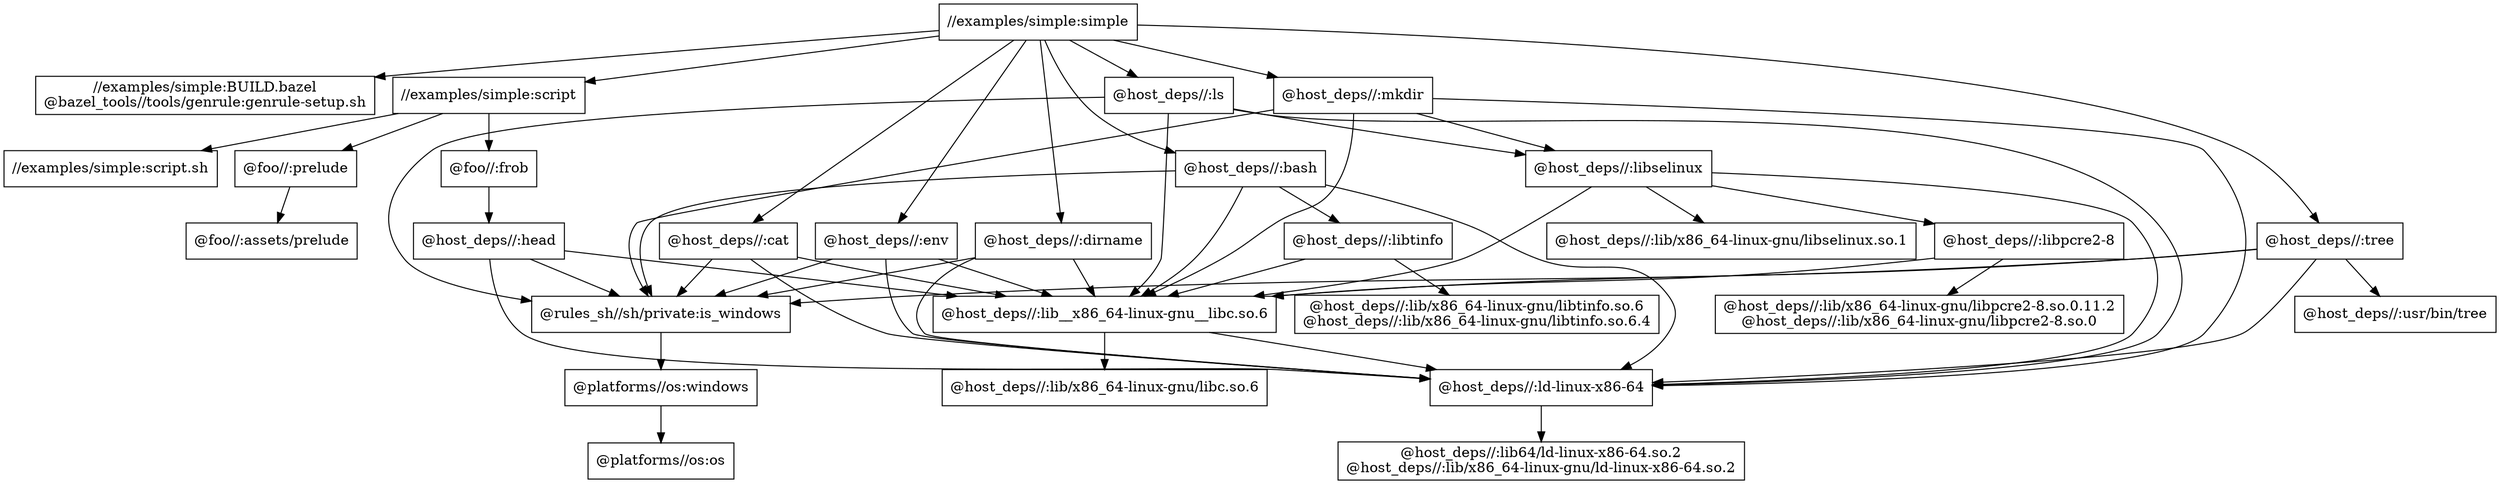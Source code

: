 digraph mygraph {
  node [shape=box];
  "//examples/simple:simple"
  "//examples/simple:simple" -> "//examples/simple:BUILD.bazel\n@bazel_tools//tools/genrule:genrule-setup.sh"
  "//examples/simple:simple" -> "//examples/simple:script"
  "//examples/simple:simple" -> "@host_deps//:bash"
  "//examples/simple:simple" -> "@host_deps//:env"
  "//examples/simple:simple" -> "@host_deps//:dirname"
  "//examples/simple:simple" -> "@host_deps//:mkdir"
  "//examples/simple:simple" -> "@host_deps//:cat"
  "//examples/simple:simple" -> "@host_deps//:ls"
  "//examples/simple:simple" -> "@host_deps//:tree"
  "@host_deps//:bash"
//   "@host_deps//:bash" -> "@host_deps//:bin/bash"
  "@host_deps//:bash" -> "@host_deps//:libtinfo"
  "@host_deps//:bash" -> "@host_deps//:lib__x86_64-linux-gnu__libc.so.6"
  "@host_deps//:bash" -> "@host_deps//:ld-linux-x86-64"
  "@host_deps//:bash" -> "@rules_sh//sh/private:is_windows"
//   "@host_deps//:bin/bash"
  "//examples/simple:script"
  "//examples/simple:script" -> "//examples/simple:script.sh"
  "//examples/simple:script" -> "@foo//:prelude"
  "//examples/simple:script" -> "@foo//:frob"
  "@foo//:frob"
//   "@foo//:frob" -> "@foo//:bin/frob"
  "@foo//:frob" -> "@host_deps//:head"
  "@host_deps//:ls"
//   "@host_deps//:ls" -> "@host_deps//:bin/ls"
  "@host_deps//:ls" -> "@host_deps//:libselinux"
  "@host_deps//:ls" -> "@host_deps//:lib__x86_64-linux-gnu__libc.so.6"
  "@host_deps//:ls" -> "@host_deps//:ld-linux-x86-64"
  "@host_deps//:ls" -> "@rules_sh//sh/private:is_windows"
  "//examples/simple:BUILD.bazel\n@bazel_tools//tools/genrule:genrule-setup.sh"
  "//examples/simple:script.sh"
  "@host_deps//:cat"
//   "@host_deps//:cat" -> "@host_deps//:bin/cat"
  "@host_deps//:cat" -> "@host_deps//:lib__x86_64-linux-gnu__libc.so.6"
  "@host_deps//:cat" -> "@host_deps//:ld-linux-x86-64"
  "@host_deps//:cat" -> "@rules_sh//sh/private:is_windows"
//   "@host_deps//:bin/cat"
  "@host_deps//:env"
//   "@host_deps//:env" -> "@host_deps//:bin/env"
  "@host_deps//:env" -> "@host_deps//:lib__x86_64-linux-gnu__libc.so.6"
  "@host_deps//:env" -> "@host_deps//:ld-linux-x86-64"
  "@host_deps//:env" -> "@rules_sh//sh/private:is_windows"
//   "@host_deps//:bin/env"
  "@host_deps//:libtinfo"
  "@host_deps//:libtinfo" -> "@host_deps//:lib/x86_64-linux-gnu/libtinfo.so.6\n@host_deps//:lib/x86_64-linux-gnu/libtinfo.so.6.4"
  "@host_deps//:libtinfo" -> "@host_deps//:lib__x86_64-linux-gnu__libc.so.6"
  "@host_deps//:lib/x86_64-linux-gnu/libtinfo.so.6\n@host_deps//:lib/x86_64-linux-gnu/libtinfo.so.6.4"
  "@host_deps//:dirname"
//   "@host_deps//:dirname" -> "@host_deps//:bin/dirname"
  "@host_deps//:dirname" -> "@host_deps//:lib__x86_64-linux-gnu__libc.so.6"
  "@host_deps//:dirname" -> "@host_deps//:ld-linux-x86-64"
  "@host_deps//:dirname" -> "@rules_sh//sh/private:is_windows"
//   "@host_deps//:bin/dirname"
  "@foo//:prelude"
  "@foo//:prelude" -> "@foo//:assets/prelude"
  "@foo//:assets/prelude"
  "@host_deps//:mkdir"
//   "@host_deps//:mkdir" -> "@host_deps//:bin/mkdir"
  "@host_deps//:mkdir" -> "@host_deps//:libselinux"
  "@host_deps//:mkdir" -> "@host_deps//:lib__x86_64-linux-gnu__libc.so.6"
  "@host_deps//:mkdir" -> "@host_deps//:ld-linux-x86-64"
  "@host_deps//:mkdir" -> "@rules_sh//sh/private:is_windows"
  "@host_deps//:libselinux"
  "@host_deps//:libselinux" -> "@host_deps//:lib/x86_64-linux-gnu/libselinux.so.1"
  "@host_deps//:libselinux" -> "@host_deps//:libpcre2-8"
  "@host_deps//:libselinux" -> "@host_deps//:lib__x86_64-linux-gnu__libc.so.6"
  "@host_deps//:libselinux" -> "@host_deps//:ld-linux-x86-64"
  "@host_deps//:lib/x86_64-linux-gnu/libselinux.so.1"
//   "@host_deps//:bin/mkdir"
  "@host_deps//:tree"
  "@host_deps//:tree" -> "@host_deps//:usr/bin/tree"
  "@host_deps//:tree" -> "@host_deps//:lib__x86_64-linux-gnu__libc.so.6"
  "@host_deps//:tree" -> "@host_deps//:ld-linux-x86-64"
  "@host_deps//:tree" -> "@rules_sh//sh/private:is_windows"
  "@host_deps//:usr/bin/tree"
//   "@foo//:bin/frob"
//   "@host_deps//:bin/ls"
  "@host_deps//:libpcre2-8"
  "@host_deps//:libpcre2-8" -> "@host_deps//:lib/x86_64-linux-gnu/libpcre2-8.so.0.11.2\n@host_deps//:lib/x86_64-linux-gnu/libpcre2-8.so.0"
  "@host_deps//:libpcre2-8" -> "@host_deps//:lib__x86_64-linux-gnu__libc.so.6"
  "@host_deps//:lib/x86_64-linux-gnu/libpcre2-8.so.0.11.2\n@host_deps//:lib/x86_64-linux-gnu/libpcre2-8.so.0"
  "@host_deps//:head"
//   "@host_deps//:head" -> "@host_deps//:bin/head"
  "@host_deps//:head" -> "@host_deps//:lib__x86_64-linux-gnu__libc.so.6"
  "@host_deps//:head" -> "@host_deps//:ld-linux-x86-64"
  "@host_deps//:head" -> "@rules_sh//sh/private:is_windows"
  "@rules_sh//sh/private:is_windows"
  "@rules_sh//sh/private:is_windows" -> "@platforms//os:windows"
  "@platforms//os:windows"
  "@platforms//os:windows" -> "@platforms//os:os"
  "@platforms//os:os"
  "@host_deps//:lib__x86_64-linux-gnu__libc.so.6"
  "@host_deps//:lib__x86_64-linux-gnu__libc.so.6" -> "@host_deps//:lib/x86_64-linux-gnu/libc.so.6"
  "@host_deps//:lib__x86_64-linux-gnu__libc.so.6" -> "@host_deps//:ld-linux-x86-64"
  "@host_deps//:ld-linux-x86-64"
  "@host_deps//:ld-linux-x86-64" -> "@host_deps//:lib64/ld-linux-x86-64.so.2\n@host_deps//:lib/x86_64-linux-gnu/ld-linux-x86-64.so.2"
  "@host_deps//:lib64/ld-linux-x86-64.so.2\n@host_deps//:lib/x86_64-linux-gnu/ld-linux-x86-64.so.2"
  "@host_deps//:lib/x86_64-linux-gnu/libc.so.6"
//   "@host_deps//:bin/head"
}
